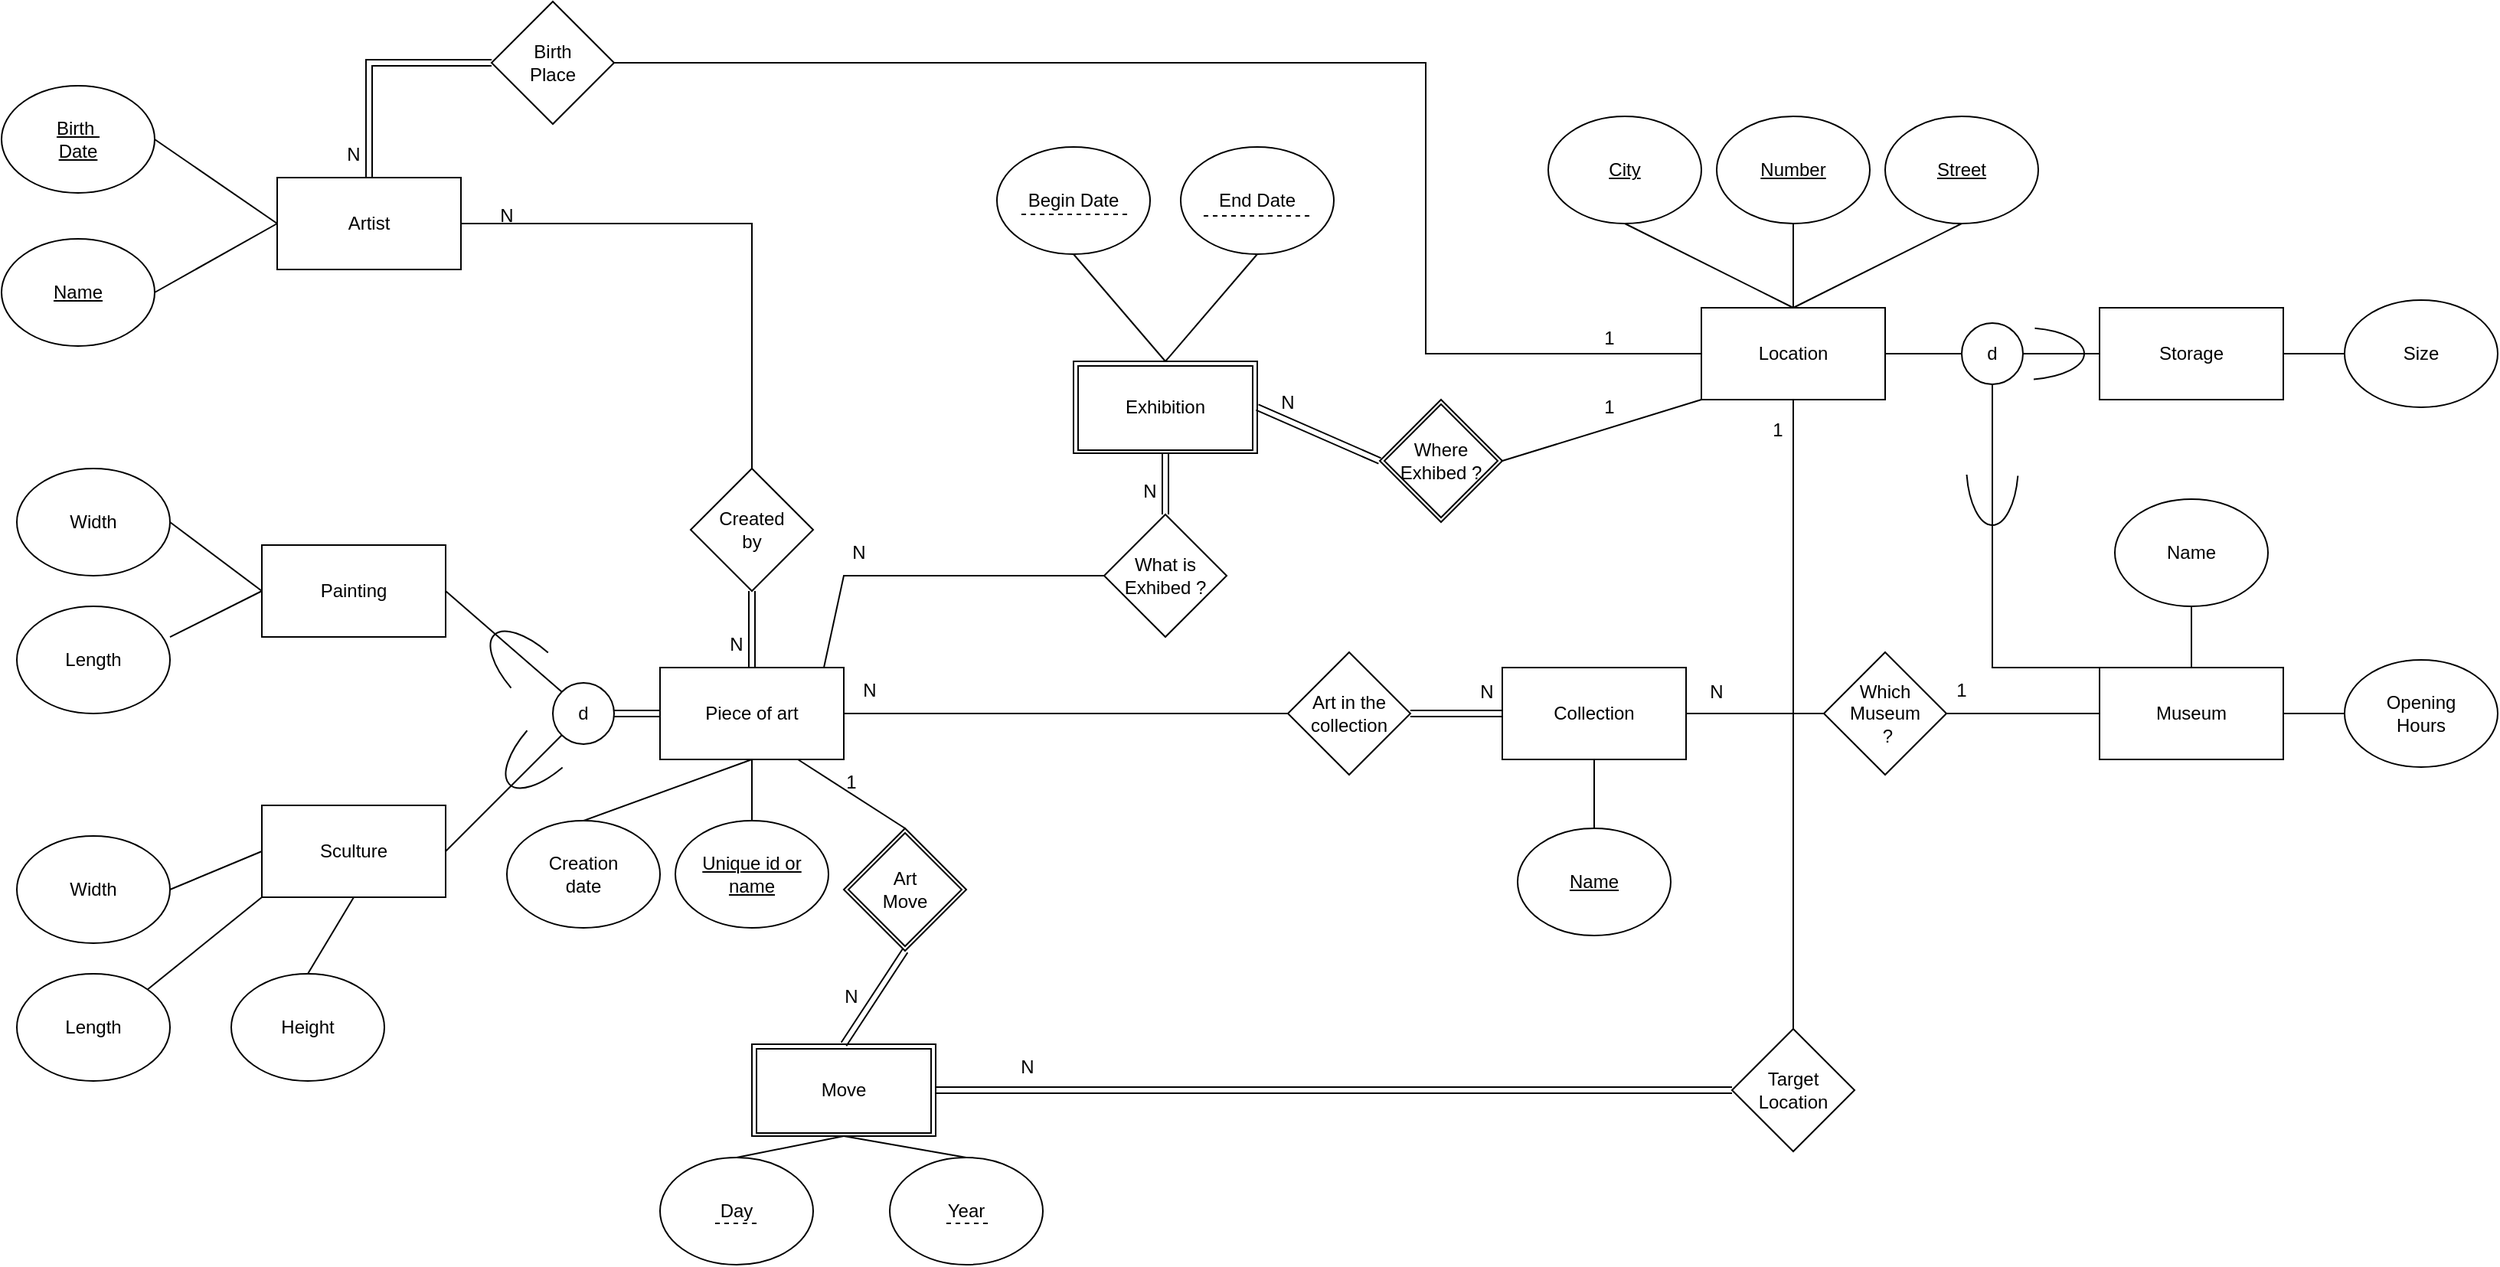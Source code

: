 <mxfile version="26.0.11">
  <diagram name="Page-1" id="yhR9xIfOLEBxY_iIEOaB">
    <mxGraphModel dx="1912" dy="1670" grid="1" gridSize="10" guides="1" tooltips="1" connect="1" arrows="1" fold="1" page="1" pageScale="1" pageWidth="850" pageHeight="1100" math="0" shadow="0">
      <root>
        <mxCell id="0" />
        <mxCell id="1" parent="0" />
        <mxCell id="Tj6w95I26i3mna5uBkC6-1" value="Artist" style="rounded=0;whiteSpace=wrap;html=1;" parent="1" vertex="1">
          <mxGeometry x="40" y="-50" width="120" height="60" as="geometry" />
        </mxCell>
        <mxCell id="Tj6w95I26i3mna5uBkC6-2" value="&lt;div&gt;Piece of art&lt;/div&gt;" style="rounded=0;whiteSpace=wrap;html=1;" parent="1" vertex="1">
          <mxGeometry x="290" y="270" width="120" height="60" as="geometry" />
        </mxCell>
        <mxCell id="Tj6w95I26i3mna5uBkC6-3" value="Museum" style="rounded=0;whiteSpace=wrap;html=1;" parent="1" vertex="1">
          <mxGeometry x="1230" y="270" width="120" height="60" as="geometry" />
        </mxCell>
        <mxCell id="Tj6w95I26i3mna5uBkC6-4" value="Location" style="rounded=0;whiteSpace=wrap;html=1;" parent="1" vertex="1">
          <mxGeometry x="970" y="35" width="120" height="60" as="geometry" />
        </mxCell>
        <mxCell id="Tj6w95I26i3mna5uBkC6-5" value="Move" style="rounded=0;whiteSpace=wrap;html=1;" parent="1" vertex="1">
          <mxGeometry x="350" y="516" width="120" height="60" as="geometry" />
        </mxCell>
        <mxCell id="Tj6w95I26i3mna5uBkC6-7" value="Storage" style="rounded=0;whiteSpace=wrap;html=1;" parent="1" vertex="1">
          <mxGeometry x="1230" y="35" width="120" height="60" as="geometry" />
        </mxCell>
        <mxCell id="Tj6w95I26i3mna5uBkC6-8" value="Exhibition" style="rounded=0;whiteSpace=wrap;html=1;" parent="1" vertex="1">
          <mxGeometry x="560" y="70" width="120" height="60" as="geometry" />
        </mxCell>
        <mxCell id="Tj6w95I26i3mna5uBkC6-9" value="Collection" style="rounded=0;whiteSpace=wrap;html=1;" parent="1" vertex="1">
          <mxGeometry x="840" y="270" width="120" height="60" as="geometry" />
        </mxCell>
        <mxCell id="Tj6w95I26i3mna5uBkC6-10" value="Painting" style="rounded=0;whiteSpace=wrap;html=1;" parent="1" vertex="1">
          <mxGeometry x="30" y="190" width="120" height="60" as="geometry" />
        </mxCell>
        <mxCell id="Tj6w95I26i3mna5uBkC6-11" value="Sculture" style="rounded=0;whiteSpace=wrap;html=1;" parent="1" vertex="1">
          <mxGeometry x="30" y="360" width="120" height="60" as="geometry" />
        </mxCell>
        <mxCell id="Tj6w95I26i3mna5uBkC6-12" value="&lt;div&gt;Birth&amp;nbsp;&lt;/div&gt;&lt;div&gt;Date&lt;/div&gt;" style="ellipse;whiteSpace=wrap;html=1;fontStyle=4" parent="1" vertex="1">
          <mxGeometry x="-140" y="-110" width="100" height="70" as="geometry" />
        </mxCell>
        <mxCell id="Tj6w95I26i3mna5uBkC6-13" value="&lt;div&gt;Birth&lt;/div&gt;&lt;div&gt;Place&lt;br&gt;&lt;/div&gt;" style="rhombus;whiteSpace=wrap;html=1;" parent="1" vertex="1">
          <mxGeometry x="180" y="-165" width="80" height="80" as="geometry" />
        </mxCell>
        <mxCell id="Tj6w95I26i3mna5uBkC6-14" value="Name" style="ellipse;whiteSpace=wrap;html=1;fontStyle=4" parent="1" vertex="1">
          <mxGeometry x="-140" y="-10" width="100" height="70" as="geometry" />
        </mxCell>
        <mxCell id="Tj6w95I26i3mna5uBkC6-15" value="City" style="ellipse;whiteSpace=wrap;html=1;fontStyle=4" parent="1" vertex="1">
          <mxGeometry x="870" y="-90" width="100" height="70" as="geometry" />
        </mxCell>
        <mxCell id="Tj6w95I26i3mna5uBkC6-16" value="Number" style="ellipse;whiteSpace=wrap;html=1;fontStyle=4" parent="1" vertex="1">
          <mxGeometry x="980" y="-90" width="100" height="70" as="geometry" />
        </mxCell>
        <mxCell id="Tj6w95I26i3mna5uBkC6-17" value="Street" style="ellipse;whiteSpace=wrap;html=1;fontStyle=4" parent="1" vertex="1">
          <mxGeometry x="1090" y="-90" width="100" height="70" as="geometry" />
        </mxCell>
        <mxCell id="Tj6w95I26i3mna5uBkC6-18" value="Width" style="ellipse;whiteSpace=wrap;html=1;" parent="1" vertex="1">
          <mxGeometry x="-130" y="140" width="100" height="70" as="geometry" />
        </mxCell>
        <mxCell id="Tj6w95I26i3mna5uBkC6-19" value="Length" style="ellipse;whiteSpace=wrap;html=1;" parent="1" vertex="1">
          <mxGeometry x="-130" y="230" width="100" height="70" as="geometry" />
        </mxCell>
        <mxCell id="Tj6w95I26i3mna5uBkC6-20" value="Width" style="ellipse;whiteSpace=wrap;html=1;" parent="1" vertex="1">
          <mxGeometry x="-130" y="380" width="100" height="70" as="geometry" />
        </mxCell>
        <mxCell id="Tj6w95I26i3mna5uBkC6-21" value="Length" style="ellipse;whiteSpace=wrap;html=1;" parent="1" vertex="1">
          <mxGeometry x="-130" y="470" width="100" height="70" as="geometry" />
        </mxCell>
        <mxCell id="Tj6w95I26i3mna5uBkC6-22" value="Height" style="ellipse;whiteSpace=wrap;html=1;" parent="1" vertex="1">
          <mxGeometry x="10" y="470" width="100" height="70" as="geometry" />
        </mxCell>
        <mxCell id="Tj6w95I26i3mna5uBkC6-23" value="" style="endArrow=none;html=1;rounded=0;exitX=0;exitY=0.5;exitDx=0;exitDy=0;entryX=1;entryY=0.5;entryDx=0;entryDy=0;" parent="1" source="Tj6w95I26i3mna5uBkC6-1" target="Tj6w95I26i3mna5uBkC6-12" edge="1">
          <mxGeometry width="50" height="50" relative="1" as="geometry">
            <mxPoint x="330" y="300" as="sourcePoint" />
            <mxPoint x="380" y="250" as="targetPoint" />
          </mxGeometry>
        </mxCell>
        <mxCell id="Tj6w95I26i3mna5uBkC6-24" value="" style="endArrow=none;html=1;rounded=0;entryX=1;entryY=0.5;entryDx=0;entryDy=0;" parent="1" target="Tj6w95I26i3mna5uBkC6-14" edge="1">
          <mxGeometry width="50" height="50" relative="1" as="geometry">
            <mxPoint x="40" y="-20" as="sourcePoint" />
            <mxPoint x="380" y="250" as="targetPoint" />
          </mxGeometry>
        </mxCell>
        <mxCell id="Tj6w95I26i3mna5uBkC6-25" value="" style="endArrow=none;html=1;rounded=0;entryX=0.5;entryY=0;entryDx=0;entryDy=0;exitX=0.5;exitY=1;exitDx=0;exitDy=0;" parent="1" source="Tj6w95I26i3mna5uBkC6-15" target="Tj6w95I26i3mna5uBkC6-4" edge="1">
          <mxGeometry width="50" height="50" relative="1" as="geometry">
            <mxPoint x="750" y="20" as="sourcePoint" />
            <mxPoint x="800" y="-30" as="targetPoint" />
          </mxGeometry>
        </mxCell>
        <mxCell id="Tj6w95I26i3mna5uBkC6-26" value="" style="endArrow=none;html=1;rounded=0;entryX=0.5;entryY=0;entryDx=0;entryDy=0;exitX=0.5;exitY=1;exitDx=0;exitDy=0;" parent="1" source="Tj6w95I26i3mna5uBkC6-16" target="Tj6w95I26i3mna5uBkC6-4" edge="1">
          <mxGeometry width="50" height="50" relative="1" as="geometry">
            <mxPoint x="930" y="-10" as="sourcePoint" />
            <mxPoint x="1040" y="40" as="targetPoint" />
          </mxGeometry>
        </mxCell>
        <mxCell id="Tj6w95I26i3mna5uBkC6-28" value="" style="endArrow=none;html=1;rounded=0;entryX=0.5;entryY=0;entryDx=0;entryDy=0;exitX=0.5;exitY=1;exitDx=0;exitDy=0;" parent="1" source="Tj6w95I26i3mna5uBkC6-17" target="Tj6w95I26i3mna5uBkC6-4" edge="1">
          <mxGeometry width="50" height="50" relative="1" as="geometry">
            <mxPoint x="1040" y="-10" as="sourcePoint" />
            <mxPoint x="1040" y="40" as="targetPoint" />
          </mxGeometry>
        </mxCell>
        <mxCell id="Tj6w95I26i3mna5uBkC6-29" value="" style="endArrow=none;html=1;rounded=0;exitX=1;exitY=0.5;exitDx=0;exitDy=0;entryX=0;entryY=0.5;entryDx=0;entryDy=0;" parent="1" source="Tj6w95I26i3mna5uBkC6-18" target="Tj6w95I26i3mna5uBkC6-10" edge="1">
          <mxGeometry width="50" height="50" relative="1" as="geometry">
            <mxPoint x="330" y="180" as="sourcePoint" />
            <mxPoint x="380" y="130" as="targetPoint" />
          </mxGeometry>
        </mxCell>
        <mxCell id="Tj6w95I26i3mna5uBkC6-30" value="" style="endArrow=none;html=1;rounded=0;exitX=1;exitY=0.286;exitDx=0;exitDy=0;entryX=0;entryY=0.5;entryDx=0;entryDy=0;exitPerimeter=0;" parent="1" source="Tj6w95I26i3mna5uBkC6-19" target="Tj6w95I26i3mna5uBkC6-10" edge="1">
          <mxGeometry width="50" height="50" relative="1" as="geometry">
            <mxPoint x="-20" y="185" as="sourcePoint" />
            <mxPoint x="40" y="240" as="targetPoint" />
          </mxGeometry>
        </mxCell>
        <mxCell id="Tj6w95I26i3mna5uBkC6-31" value="" style="endArrow=none;html=1;rounded=0;exitX=1;exitY=0.5;exitDx=0;exitDy=0;entryX=0;entryY=0.5;entryDx=0;entryDy=0;" parent="1" source="Tj6w95I26i3mna5uBkC6-20" target="Tj6w95I26i3mna5uBkC6-11" edge="1">
          <mxGeometry width="50" height="50" relative="1" as="geometry">
            <mxPoint x="330" y="390" as="sourcePoint" />
            <mxPoint x="380" y="340" as="targetPoint" />
          </mxGeometry>
        </mxCell>
        <mxCell id="Tj6w95I26i3mna5uBkC6-32" value="" style="endArrow=none;html=1;rounded=0;exitX=1;exitY=0;exitDx=0;exitDy=0;entryX=0;entryY=1;entryDx=0;entryDy=0;" parent="1" source="Tj6w95I26i3mna5uBkC6-21" target="Tj6w95I26i3mna5uBkC6-11" edge="1">
          <mxGeometry width="50" height="50" relative="1" as="geometry">
            <mxPoint x="330" y="390" as="sourcePoint" />
            <mxPoint x="380" y="340" as="targetPoint" />
          </mxGeometry>
        </mxCell>
        <mxCell id="Tj6w95I26i3mna5uBkC6-33" value="" style="endArrow=none;html=1;rounded=0;exitX=0.5;exitY=0;exitDx=0;exitDy=0;entryX=0.5;entryY=1;entryDx=0;entryDy=0;" parent="1" source="Tj6w95I26i3mna5uBkC6-22" target="Tj6w95I26i3mna5uBkC6-11" edge="1">
          <mxGeometry width="50" height="50" relative="1" as="geometry">
            <mxPoint x="330" y="390" as="sourcePoint" />
            <mxPoint x="380" y="340" as="targetPoint" />
          </mxGeometry>
        </mxCell>
        <mxCell id="Tj6w95I26i3mna5uBkC6-36" value="d" style="ellipse;whiteSpace=wrap;html=1;aspect=fixed;" parent="1" vertex="1">
          <mxGeometry x="220" y="280" width="40" height="40" as="geometry" />
        </mxCell>
        <mxCell id="Tj6w95I26i3mna5uBkC6-37" value="" style="endArrow=none;html=1;rounded=0;entryX=0;entryY=0.5;entryDx=0;entryDy=0;exitX=1;exitY=0.5;exitDx=0;exitDy=0;shape=link;" parent="1" source="Tj6w95I26i3mna5uBkC6-36" target="Tj6w95I26i3mna5uBkC6-2" edge="1">
          <mxGeometry width="50" height="50" relative="1" as="geometry">
            <mxPoint x="330" y="300" as="sourcePoint" />
            <mxPoint x="380" y="250" as="targetPoint" />
          </mxGeometry>
        </mxCell>
        <mxCell id="Tj6w95I26i3mna5uBkC6-38" value="" style="endArrow=none;html=1;rounded=0;exitX=1;exitY=0.5;exitDx=0;exitDy=0;entryX=0;entryY=1;entryDx=0;entryDy=0;" parent="1" source="Tj6w95I26i3mna5uBkC6-11" target="Tj6w95I26i3mna5uBkC6-36" edge="1">
          <mxGeometry width="50" height="50" relative="1" as="geometry">
            <mxPoint x="330" y="300" as="sourcePoint" />
            <mxPoint x="380" y="250" as="targetPoint" />
          </mxGeometry>
        </mxCell>
        <mxCell id="Tj6w95I26i3mna5uBkC6-39" value="" style="endArrow=none;html=1;rounded=0;entryX=1;entryY=0.5;entryDx=0;entryDy=0;exitX=0;exitY=0;exitDx=0;exitDy=0;" parent="1" source="Tj6w95I26i3mna5uBkC6-36" target="Tj6w95I26i3mna5uBkC6-10" edge="1">
          <mxGeometry width="50" height="50" relative="1" as="geometry">
            <mxPoint x="330" y="300" as="sourcePoint" />
            <mxPoint x="380" y="250" as="targetPoint" />
          </mxGeometry>
        </mxCell>
        <mxCell id="Tj6w95I26i3mna5uBkC6-41" value="" style="endArrow=none;html=1;rounded=0;exitX=0.5;exitY=0;exitDx=0;exitDy=0;entryX=0;entryY=0.5;entryDx=0;entryDy=0;shape=link;" parent="1" source="Tj6w95I26i3mna5uBkC6-1" target="Tj6w95I26i3mna5uBkC6-13" edge="1">
          <mxGeometry width="50" height="50" relative="1" as="geometry">
            <mxPoint x="330" y="210" as="sourcePoint" />
            <mxPoint x="380" y="160" as="targetPoint" />
            <Array as="points">
              <mxPoint x="100" y="-125" />
            </Array>
          </mxGeometry>
        </mxCell>
        <mxCell id="Tj6w95I26i3mna5uBkC6-44" value="&lt;div&gt;Art&lt;/div&gt;&lt;div&gt;Move&lt;br&gt;&lt;/div&gt;" style="rhombus;whiteSpace=wrap;html=1;" parent="1" vertex="1">
          <mxGeometry x="410" y="375" width="80" height="80" as="geometry" />
        </mxCell>
        <mxCell id="Tj6w95I26i3mna5uBkC6-45" value="" style="endArrow=none;html=1;rounded=0;entryX=0.75;entryY=1;entryDx=0;entryDy=0;exitX=0.5;exitY=0;exitDx=0;exitDy=0;" parent="1" source="Tj6w95I26i3mna5uBkC6-44" target="Tj6w95I26i3mna5uBkC6-2" edge="1">
          <mxGeometry width="50" height="50" relative="1" as="geometry">
            <mxPoint x="420" y="420" as="sourcePoint" />
            <mxPoint x="470" y="370" as="targetPoint" />
          </mxGeometry>
        </mxCell>
        <mxCell id="Tj6w95I26i3mna5uBkC6-46" value="" style="endArrow=none;html=1;rounded=0;exitX=0.5;exitY=0;exitDx=0;exitDy=0;entryX=0.5;entryY=1;entryDx=0;entryDy=0;shape=link;" parent="1" source="Tj6w95I26i3mna5uBkC6-5" target="Tj6w95I26i3mna5uBkC6-44" edge="1">
          <mxGeometry width="50" height="50" relative="1" as="geometry">
            <mxPoint x="420" y="420" as="sourcePoint" />
            <mxPoint x="470" y="370" as="targetPoint" />
          </mxGeometry>
        </mxCell>
        <mxCell id="Tj6w95I26i3mna5uBkC6-47" value="Target Location" style="rhombus;whiteSpace=wrap;html=1;" parent="1" vertex="1">
          <mxGeometry x="990" y="506" width="80" height="80" as="geometry" />
        </mxCell>
        <mxCell id="Tj6w95I26i3mna5uBkC6-48" value="" style="endArrow=none;html=1;rounded=0;exitX=1;exitY=0.5;exitDx=0;exitDy=0;entryX=0;entryY=0.5;entryDx=0;entryDy=0;shape=link;" parent="1" source="Tj6w95I26i3mna5uBkC6-5" target="Tj6w95I26i3mna5uBkC6-47" edge="1">
          <mxGeometry width="50" height="50" relative="1" as="geometry">
            <mxPoint x="450" y="390" as="sourcePoint" />
            <mxPoint x="500" y="340" as="targetPoint" />
          </mxGeometry>
        </mxCell>
        <mxCell id="Tj6w95I26i3mna5uBkC6-49" value="&lt;div&gt;Created&lt;/div&gt;&lt;div&gt;by&lt;br&gt;&lt;/div&gt;" style="rhombus;whiteSpace=wrap;html=1;" parent="1" vertex="1">
          <mxGeometry x="310" y="140" width="80" height="80" as="geometry" />
        </mxCell>
        <mxCell id="Tj6w95I26i3mna5uBkC6-50" value="" style="endArrow=none;html=1;rounded=0;entryX=1;entryY=0.5;entryDx=0;entryDy=0;" parent="1" target="Tj6w95I26i3mna5uBkC6-1" edge="1">
          <mxGeometry width="50" height="50" relative="1" as="geometry">
            <mxPoint x="350" y="140" as="sourcePoint" />
            <mxPoint x="400" y="90" as="targetPoint" />
            <Array as="points">
              <mxPoint x="350" y="-20" />
            </Array>
          </mxGeometry>
        </mxCell>
        <mxCell id="Tj6w95I26i3mna5uBkC6-51" value="" style="endArrow=none;html=1;rounded=0;entryX=0.5;entryY=1;entryDx=0;entryDy=0;exitX=0.5;exitY=0;exitDx=0;exitDy=0;shape=link;" parent="1" source="Tj6w95I26i3mna5uBkC6-2" target="Tj6w95I26i3mna5uBkC6-49" edge="1">
          <mxGeometry width="50" height="50" relative="1" as="geometry">
            <mxPoint x="450" y="360" as="sourcePoint" />
            <mxPoint x="500" y="310" as="targetPoint" />
          </mxGeometry>
        </mxCell>
        <mxCell id="Tj6w95I26i3mna5uBkC6-52" value="" style="endArrow=none;html=1;rounded=0;exitX=1;exitY=0.5;exitDx=0;exitDy=0;entryX=0;entryY=0.5;entryDx=0;entryDy=0;" parent="1" source="Tj6w95I26i3mna5uBkC6-13" target="Tj6w95I26i3mna5uBkC6-4" edge="1">
          <mxGeometry width="50" height="50" relative="1" as="geometry">
            <mxPoint x="430" y="300" as="sourcePoint" />
            <mxPoint x="480" y="250" as="targetPoint" />
            <Array as="points">
              <mxPoint x="790" y="-125" />
              <mxPoint x="790" y="65" />
            </Array>
          </mxGeometry>
        </mxCell>
        <mxCell id="Tj6w95I26i3mna5uBkC6-53" value="" style="endArrow=none;html=1;rounded=0;entryX=0.5;entryY=1;entryDx=0;entryDy=0;exitX=0.5;exitY=0;exitDx=0;exitDy=0;" parent="1" source="Tj6w95I26i3mna5uBkC6-47" target="Tj6w95I26i3mna5uBkC6-4" edge="1">
          <mxGeometry width="50" height="50" relative="1" as="geometry">
            <mxPoint x="595" y="420" as="sourcePoint" />
            <mxPoint x="645" y="370" as="targetPoint" />
          </mxGeometry>
        </mxCell>
        <mxCell id="Tj6w95I26i3mna5uBkC6-58" value="&lt;div&gt;Creation&lt;/div&gt;&lt;div&gt;date&lt;br&gt;&lt;/div&gt;" style="ellipse;whiteSpace=wrap;html=1;" parent="1" vertex="1">
          <mxGeometry x="190" y="370" width="100" height="70" as="geometry" />
        </mxCell>
        <mxCell id="Tj6w95I26i3mna5uBkC6-59" value="" style="endArrow=none;html=1;rounded=0;exitX=0.5;exitY=0;exitDx=0;exitDy=0;entryX=0.5;entryY=1;entryDx=0;entryDy=0;" parent="1" source="Tj6w95I26i3mna5uBkC6-58" target="Tj6w95I26i3mna5uBkC6-2" edge="1">
          <mxGeometry width="50" height="50" relative="1" as="geometry">
            <mxPoint x="70" y="480" as="sourcePoint" />
            <mxPoint x="100" y="430" as="targetPoint" />
          </mxGeometry>
        </mxCell>
        <mxCell id="Tj6w95I26i3mna5uBkC6-62" value="Day" style="ellipse;whiteSpace=wrap;html=1;" parent="1" vertex="1">
          <mxGeometry x="290" y="590" width="100" height="70" as="geometry" />
        </mxCell>
        <mxCell id="Tj6w95I26i3mna5uBkC6-63" value="Year" style="ellipse;whiteSpace=wrap;html=1;" parent="1" vertex="1">
          <mxGeometry x="440" y="590" width="100" height="70" as="geometry" />
        </mxCell>
        <mxCell id="Tj6w95I26i3mna5uBkC6-64" value="" style="endArrow=none;html=1;rounded=0;entryX=0.5;entryY=0;entryDx=0;entryDy=0;exitX=0.5;exitY=1;exitDx=0;exitDy=0;" parent="1" source="Tj6w95I26i3mna5uBkC6-5" target="Tj6w95I26i3mna5uBkC6-63" edge="1">
          <mxGeometry width="50" height="50" relative="1" as="geometry">
            <mxPoint x="480" y="330" as="sourcePoint" />
            <mxPoint x="530" y="280" as="targetPoint" />
          </mxGeometry>
        </mxCell>
        <mxCell id="Tj6w95I26i3mna5uBkC6-65" value="" style="endArrow=none;html=1;rounded=0;entryX=0.5;entryY=0;entryDx=0;entryDy=0;exitX=0.5;exitY=1;exitDx=0;exitDy=0;" parent="1" source="Tj6w95I26i3mna5uBkC6-5" target="Tj6w95I26i3mna5uBkC6-62" edge="1">
          <mxGeometry width="50" height="50" relative="1" as="geometry">
            <mxPoint x="660" y="370" as="sourcePoint" />
            <mxPoint x="690" y="335" as="targetPoint" />
          </mxGeometry>
        </mxCell>
        <mxCell id="Tj6w95I26i3mna5uBkC6-66" value="d" style="ellipse;whiteSpace=wrap;html=1;aspect=fixed;" parent="1" vertex="1">
          <mxGeometry x="1140" y="45" width="40" height="40" as="geometry" />
        </mxCell>
        <mxCell id="Tj6w95I26i3mna5uBkC6-67" value="Size" style="ellipse;whiteSpace=wrap;html=1;" parent="1" vertex="1">
          <mxGeometry x="1390" y="30" width="100" height="70" as="geometry" />
        </mxCell>
        <mxCell id="Tj6w95I26i3mna5uBkC6-69" value="&lt;div&gt;Opening&lt;/div&gt;&lt;div&gt;Hours&lt;br&gt;&lt;/div&gt;" style="ellipse;whiteSpace=wrap;html=1;" parent="1" vertex="1">
          <mxGeometry x="1390" y="265" width="100" height="70" as="geometry" />
        </mxCell>
        <mxCell id="Tj6w95I26i3mna5uBkC6-71" value="" style="endArrow=none;html=1;rounded=0;entryX=0;entryY=0.5;entryDx=0;entryDy=0;exitX=1;exitY=0.5;exitDx=0;exitDy=0;" parent="1" source="Tj6w95I26i3mna5uBkC6-4" target="Tj6w95I26i3mna5uBkC6-66" edge="1">
          <mxGeometry width="50" height="50" relative="1" as="geometry">
            <mxPoint x="960" y="300" as="sourcePoint" />
            <mxPoint x="1010" y="250" as="targetPoint" />
          </mxGeometry>
        </mxCell>
        <mxCell id="Tj6w95I26i3mna5uBkC6-72" value="" style="endArrow=none;html=1;rounded=0;entryX=0;entryY=0.5;entryDx=0;entryDy=0;exitX=1;exitY=0.5;exitDx=0;exitDy=0;" parent="1" source="Tj6w95I26i3mna5uBkC6-66" target="Tj6w95I26i3mna5uBkC6-7" edge="1">
          <mxGeometry width="50" height="50" relative="1" as="geometry">
            <mxPoint x="1100" y="75" as="sourcePoint" />
            <mxPoint x="1150" y="75" as="targetPoint" />
          </mxGeometry>
        </mxCell>
        <mxCell id="Tj6w95I26i3mna5uBkC6-73" value="" style="endArrow=none;html=1;rounded=0;entryX=0;entryY=0;entryDx=0;entryDy=0;exitX=0.5;exitY=1;exitDx=0;exitDy=0;" parent="1" source="Tj6w95I26i3mna5uBkC6-66" target="Tj6w95I26i3mna5uBkC6-3" edge="1">
          <mxGeometry width="50" height="50" relative="1" as="geometry">
            <mxPoint x="1190" y="75" as="sourcePoint" />
            <mxPoint x="1250" y="70" as="targetPoint" />
            <Array as="points">
              <mxPoint x="1160" y="270" />
            </Array>
          </mxGeometry>
        </mxCell>
        <mxCell id="Tj6w95I26i3mna5uBkC6-74" value="" style="endArrow=none;html=1;rounded=0;entryX=0;entryY=0.5;entryDx=0;entryDy=0;exitX=1;exitY=0.5;exitDx=0;exitDy=0;" parent="1" source="Tj6w95I26i3mna5uBkC6-7" target="Tj6w95I26i3mna5uBkC6-67" edge="1">
          <mxGeometry width="50" height="50" relative="1" as="geometry">
            <mxPoint x="960" y="300" as="sourcePoint" />
            <mxPoint x="1010" y="250" as="targetPoint" />
          </mxGeometry>
        </mxCell>
        <mxCell id="Tj6w95I26i3mna5uBkC6-75" value="" style="endArrow=none;html=1;rounded=0;entryX=0;entryY=0.5;entryDx=0;entryDy=0;exitX=1;exitY=0.5;exitDx=0;exitDy=0;" parent="1" source="Tj6w95I26i3mna5uBkC6-3" target="Tj6w95I26i3mna5uBkC6-69" edge="1">
          <mxGeometry width="50" height="50" relative="1" as="geometry">
            <mxPoint x="1360" y="75" as="sourcePoint" />
            <mxPoint x="1400" y="70" as="targetPoint" />
          </mxGeometry>
        </mxCell>
        <mxCell id="Tj6w95I26i3mna5uBkC6-77" value="Art in the collection" style="rhombus;whiteSpace=wrap;html=1;" parent="1" vertex="1">
          <mxGeometry x="700" y="260" width="80" height="80" as="geometry" />
        </mxCell>
        <mxCell id="Tj6w95I26i3mna5uBkC6-78" value="" style="endArrow=none;html=1;rounded=0;exitX=0;exitY=0.5;exitDx=0;exitDy=0;entryX=1;entryY=0.5;entryDx=0;entryDy=0;shape=link;" parent="1" source="Tj6w95I26i3mna5uBkC6-9" target="Tj6w95I26i3mna5uBkC6-77" edge="1">
          <mxGeometry width="50" height="50" relative="1" as="geometry">
            <mxPoint x="710" y="360" as="sourcePoint" />
            <mxPoint x="760" y="310" as="targetPoint" />
          </mxGeometry>
        </mxCell>
        <mxCell id="Tj6w95I26i3mna5uBkC6-79" value="" style="endArrow=none;html=1;rounded=0;exitX=1;exitY=0.5;exitDx=0;exitDy=0;entryX=0;entryY=0.5;entryDx=0;entryDy=0;" parent="1" source="Tj6w95I26i3mna5uBkC6-2" target="Tj6w95I26i3mna5uBkC6-77" edge="1">
          <mxGeometry width="50" height="50" relative="1" as="geometry">
            <mxPoint x="710" y="360" as="sourcePoint" />
            <mxPoint x="760" y="310" as="targetPoint" />
          </mxGeometry>
        </mxCell>
        <mxCell id="Tj6w95I26i3mna5uBkC6-80" value="&lt;div&gt;Which&lt;/div&gt;&lt;div&gt;Museum&lt;br&gt;&lt;/div&gt;&amp;nbsp;?" style="rhombus;whiteSpace=wrap;html=1;" parent="1" vertex="1">
          <mxGeometry x="1050" y="260" width="80" height="80" as="geometry" />
        </mxCell>
        <mxCell id="Tj6w95I26i3mna5uBkC6-81" value="" style="endArrow=none;html=1;rounded=0;exitX=1;exitY=0.5;exitDx=0;exitDy=0;entryX=0;entryY=0.5;entryDx=0;entryDy=0;" parent="1" source="Tj6w95I26i3mna5uBkC6-9" target="Tj6w95I26i3mna5uBkC6-80" edge="1">
          <mxGeometry width="50" height="50" relative="1" as="geometry">
            <mxPoint x="950" y="360" as="sourcePoint" />
            <mxPoint x="1000" y="310" as="targetPoint" />
          </mxGeometry>
        </mxCell>
        <mxCell id="Tj6w95I26i3mna5uBkC6-82" value="" style="endArrow=none;html=1;rounded=0;exitX=1;exitY=0.5;exitDx=0;exitDy=0;entryX=0;entryY=0.5;entryDx=0;entryDy=0;" parent="1" source="Tj6w95I26i3mna5uBkC6-80" target="Tj6w95I26i3mna5uBkC6-3" edge="1">
          <mxGeometry width="50" height="50" relative="1" as="geometry">
            <mxPoint x="970" y="310" as="sourcePoint" />
            <mxPoint x="1060" y="310" as="targetPoint" />
          </mxGeometry>
        </mxCell>
        <mxCell id="Tj6w95I26i3mna5uBkC6-83" value="Begin Date" style="ellipse;whiteSpace=wrap;html=1;" parent="1" vertex="1">
          <mxGeometry x="510" y="-70" width="100" height="70" as="geometry" />
        </mxCell>
        <mxCell id="Tj6w95I26i3mna5uBkC6-84" value="End Date" style="ellipse;whiteSpace=wrap;html=1;" parent="1" vertex="1">
          <mxGeometry x="630" y="-70" width="100" height="70" as="geometry" />
        </mxCell>
        <mxCell id="Tj6w95I26i3mna5uBkC6-85" value="" style="endArrow=none;html=1;rounded=0;entryX=0.5;entryY=0;entryDx=0;entryDy=0;exitX=0.5;exitY=1;exitDx=0;exitDy=0;" parent="1" source="Tj6w95I26i3mna5uBkC6-83" target="Tj6w95I26i3mna5uBkC6-8" edge="1">
          <mxGeometry width="50" height="50" relative="1" as="geometry">
            <mxPoint x="340" y="45" as="sourcePoint" />
            <mxPoint x="620" y="60" as="targetPoint" />
          </mxGeometry>
        </mxCell>
        <mxCell id="Tj6w95I26i3mna5uBkC6-86" value="" style="endArrow=none;html=1;rounded=0;entryX=0.5;entryY=0;entryDx=0;entryDy=0;exitX=0.5;exitY=1;exitDx=0;exitDy=0;" parent="1" source="Tj6w95I26i3mna5uBkC6-84" target="Tj6w95I26i3mna5uBkC6-8" edge="1">
          <mxGeometry width="50" height="50" relative="1" as="geometry">
            <mxPoint x="520" y="15" as="sourcePoint" />
            <mxPoint x="620" y="60" as="targetPoint" />
          </mxGeometry>
        </mxCell>
        <mxCell id="Tj6w95I26i3mna5uBkC6-87" value="&lt;div&gt;What is &lt;br&gt;&lt;/div&gt;&lt;div&gt;Exhibed ?&lt;br&gt;&lt;/div&gt;" style="rhombus;whiteSpace=wrap;html=1;" parent="1" vertex="1">
          <mxGeometry x="580" y="170" width="80" height="80" as="geometry" />
        </mxCell>
        <mxCell id="Tj6w95I26i3mna5uBkC6-88" value="" style="endArrow=none;html=1;rounded=0;exitX=0.5;exitY=0;exitDx=0;exitDy=0;entryX=0.5;entryY=1;entryDx=0;entryDy=0;shape=link;" parent="1" source="Tj6w95I26i3mna5uBkC6-87" target="Tj6w95I26i3mna5uBkC6-8" edge="1">
          <mxGeometry width="50" height="50" relative="1" as="geometry">
            <mxPoint x="700" y="240" as="sourcePoint" />
            <mxPoint x="750" y="190" as="targetPoint" />
          </mxGeometry>
        </mxCell>
        <mxCell id="Tj6w95I26i3mna5uBkC6-89" value="" style="endArrow=none;html=1;rounded=0;entryX=0;entryY=0.5;entryDx=0;entryDy=0;" parent="1" target="Tj6w95I26i3mna5uBkC6-87" edge="1">
          <mxGeometry width="50" height="50" relative="1" as="geometry">
            <mxPoint x="397" y="270" as="sourcePoint" />
            <mxPoint x="750" y="190" as="targetPoint" />
            <Array as="points">
              <mxPoint x="410" y="210" />
            </Array>
          </mxGeometry>
        </mxCell>
        <mxCell id="Tj6w95I26i3mna5uBkC6-90" value="&lt;div&gt;Where&lt;/div&gt;&lt;div&gt;Exhibed ?&lt;br&gt;&lt;/div&gt;" style="rhombus;whiteSpace=wrap;html=1;" parent="1" vertex="1">
          <mxGeometry x="760" y="95" width="80" height="80" as="geometry" />
        </mxCell>
        <mxCell id="Tj6w95I26i3mna5uBkC6-91" value="" style="endArrow=none;html=1;rounded=0;entryX=0;entryY=0.5;entryDx=0;entryDy=0;exitX=1;exitY=0.5;exitDx=0;exitDy=0;shape=link;" parent="1" source="Tj6w95I26i3mna5uBkC6-8" target="Tj6w95I26i3mna5uBkC6-90" edge="1">
          <mxGeometry width="50" height="50" relative="1" as="geometry">
            <mxPoint x="700" y="240" as="sourcePoint" />
            <mxPoint x="750" y="190" as="targetPoint" />
          </mxGeometry>
        </mxCell>
        <mxCell id="Tj6w95I26i3mna5uBkC6-92" value="" style="endArrow=none;html=1;rounded=0;entryX=0;entryY=1;entryDx=0;entryDy=0;exitX=1;exitY=0.5;exitDx=0;exitDy=0;" parent="1" source="Tj6w95I26i3mna5uBkC6-90" target="Tj6w95I26i3mna5uBkC6-4" edge="1">
          <mxGeometry width="50" height="50" relative="1" as="geometry">
            <mxPoint x="700" y="240" as="sourcePoint" />
            <mxPoint x="750" y="190" as="targetPoint" />
          </mxGeometry>
        </mxCell>
        <mxCell id="ZYfTpIAFIq4yNF2vOchf-1" value="" style="verticalLabelPosition=bottom;verticalAlign=top;html=1;shape=mxgraph.basic.arc;startAngle=0.531;endAngle=0.972;rotation=-90;" parent="1" vertex="1">
          <mxGeometry x="1120" y="120" width="80" height="34" as="geometry" />
        </mxCell>
        <mxCell id="ZYfTpIAFIq4yNF2vOchf-3" value="" style="verticalLabelPosition=bottom;verticalAlign=top;html=1;shape=mxgraph.basic.arc;startAngle=0.531;endAngle=0.972;rotation=-180;" parent="1" vertex="1">
          <mxGeometry x="1140" y="48" width="80" height="34" as="geometry" />
        </mxCell>
        <mxCell id="ZYfTpIAFIq4yNF2vOchf-4" value="" style="verticalLabelPosition=bottom;verticalAlign=top;html=1;shape=mxgraph.basic.arc;startAngle=0.531;endAngle=0.972;rotation=45;" parent="1" vertex="1">
          <mxGeometry x="170" y="260" width="80" height="34" as="geometry" />
        </mxCell>
        <mxCell id="ZYfTpIAFIq4yNF2vOchf-5" value="" style="verticalLabelPosition=bottom;verticalAlign=top;html=1;shape=mxgraph.basic.arc;startAngle=0.531;endAngle=0.972;rotation=-45;" parent="1" vertex="1">
          <mxGeometry x="180" y="301" width="80" height="34" as="geometry" />
        </mxCell>
        <mxCell id="ZYfTpIAFIq4yNF2vOchf-7" value="" style="rounded=0;whiteSpace=wrap;html=1;fillColor=none;" parent="1" vertex="1">
          <mxGeometry x="353" y="519" width="114" height="55" as="geometry" />
        </mxCell>
        <mxCell id="ZYfTpIAFIq4yNF2vOchf-8" value="" style="endArrow=none;dashed=1;html=1;rounded=0;" parent="1" edge="1">
          <mxGeometry width="50" height="50" relative="1" as="geometry">
            <mxPoint x="326" y="633" as="sourcePoint" />
            <mxPoint x="356" y="633" as="targetPoint" />
          </mxGeometry>
        </mxCell>
        <mxCell id="ZYfTpIAFIq4yNF2vOchf-9" value="" style="endArrow=none;dashed=1;html=1;rounded=0;" parent="1" edge="1">
          <mxGeometry width="50" height="50" relative="1" as="geometry">
            <mxPoint x="477" y="633" as="sourcePoint" />
            <mxPoint x="507" y="633" as="targetPoint" />
          </mxGeometry>
        </mxCell>
        <mxCell id="ZYfTpIAFIq4yNF2vOchf-10" value="&lt;div&gt;&lt;br&gt;&lt;/div&gt;" style="rhombus;whiteSpace=wrap;html=1;fillColor=none;" parent="1" vertex="1">
          <mxGeometry x="413" y="378" width="74" height="74" as="geometry" />
        </mxCell>
        <mxCell id="ZYfTpIAFIq4yNF2vOchf-11" value="N" style="text;html=1;align=center;verticalAlign=middle;whiteSpace=wrap;rounded=0;" parent="1" vertex="1">
          <mxGeometry x="160" y="-40" width="60" height="30" as="geometry" />
        </mxCell>
        <mxCell id="ZYfTpIAFIq4yNF2vOchf-12" value="N" style="text;html=1;align=center;verticalAlign=middle;whiteSpace=wrap;rounded=0;" parent="1" vertex="1">
          <mxGeometry x="310" y="240" width="60" height="30" as="geometry" />
        </mxCell>
        <mxCell id="ZYfTpIAFIq4yNF2vOchf-13" value="N" style="text;html=1;align=center;verticalAlign=middle;whiteSpace=wrap;rounded=0;" parent="1" vertex="1">
          <mxGeometry x="80" y="-80" width="20" height="30" as="geometry" />
        </mxCell>
        <mxCell id="ZYfTpIAFIq4yNF2vOchf-14" value="1" style="text;html=1;align=center;verticalAlign=middle;whiteSpace=wrap;rounded=0;" parent="1" vertex="1">
          <mxGeometry x="900" y="40" width="20" height="30" as="geometry" />
        </mxCell>
        <mxCell id="ZYfTpIAFIq4yNF2vOchf-15" value="N" style="text;html=1;align=center;verticalAlign=middle;whiteSpace=wrap;rounded=0;" parent="1" vertex="1">
          <mxGeometry x="417" y="270" width="20" height="30" as="geometry" />
        </mxCell>
        <mxCell id="ZYfTpIAFIq4yNF2vOchf-16" value="N" style="text;html=1;align=center;verticalAlign=middle;whiteSpace=wrap;rounded=0;" parent="1" vertex="1">
          <mxGeometry x="820" y="271" width="20" height="30" as="geometry" />
        </mxCell>
        <mxCell id="ZYfTpIAFIq4yNF2vOchf-17" value="N" style="text;html=1;align=center;verticalAlign=middle;whiteSpace=wrap;rounded=0;" parent="1" vertex="1">
          <mxGeometry x="970" y="271" width="20" height="30" as="geometry" />
        </mxCell>
        <mxCell id="ZYfTpIAFIq4yNF2vOchf-18" value="1" style="text;html=1;align=center;verticalAlign=middle;whiteSpace=wrap;rounded=0;" parent="1" vertex="1">
          <mxGeometry x="1130" y="270" width="20" height="30" as="geometry" />
        </mxCell>
        <mxCell id="ZYfTpIAFIq4yNF2vOchf-19" value="N" style="text;html=1;align=center;verticalAlign=middle;whiteSpace=wrap;rounded=0;" parent="1" vertex="1">
          <mxGeometry x="410" y="180" width="20" height="30" as="geometry" />
        </mxCell>
        <mxCell id="ZYfTpIAFIq4yNF2vOchf-20" value="N" style="text;html=1;align=center;verticalAlign=middle;whiteSpace=wrap;rounded=0;" parent="1" vertex="1">
          <mxGeometry x="600" y="140" width="20" height="30" as="geometry" />
        </mxCell>
        <mxCell id="ZYfTpIAFIq4yNF2vOchf-21" value="N" style="text;html=1;align=center;verticalAlign=middle;whiteSpace=wrap;rounded=0;" parent="1" vertex="1">
          <mxGeometry x="690" y="82" width="20" height="30" as="geometry" />
        </mxCell>
        <mxCell id="ZYfTpIAFIq4yNF2vOchf-22" value="1" style="text;html=1;align=center;verticalAlign=middle;whiteSpace=wrap;rounded=0;" parent="1" vertex="1">
          <mxGeometry x="900" y="85" width="20" height="30" as="geometry" />
        </mxCell>
        <mxCell id="ZYfTpIAFIq4yNF2vOchf-23" value="N" style="text;html=1;align=center;verticalAlign=middle;whiteSpace=wrap;rounded=0;" parent="1" vertex="1">
          <mxGeometry x="405" y="470" width="20" height="30" as="geometry" />
        </mxCell>
        <mxCell id="ZYfTpIAFIq4yNF2vOchf-24" value="1" style="text;html=1;align=center;verticalAlign=middle;whiteSpace=wrap;rounded=0;" parent="1" vertex="1">
          <mxGeometry x="405" y="330" width="20" height="30" as="geometry" />
        </mxCell>
        <mxCell id="ZYfTpIAFIq4yNF2vOchf-25" value="N" style="text;html=1;align=center;verticalAlign=middle;whiteSpace=wrap;rounded=0;" parent="1" vertex="1">
          <mxGeometry x="520" y="516" width="20" height="30" as="geometry" />
        </mxCell>
        <mxCell id="ZYfTpIAFIq4yNF2vOchf-26" value="1" style="text;html=1;align=center;verticalAlign=middle;whiteSpace=wrap;rounded=0;" parent="1" vertex="1">
          <mxGeometry x="1010" y="100" width="20" height="30" as="geometry" />
        </mxCell>
        <mxCell id="ZYfTpIAFIq4yNF2vOchf-28" value="Unique id or name" style="ellipse;whiteSpace=wrap;html=1;fontStyle=4" parent="1" vertex="1">
          <mxGeometry x="300" y="370" width="100" height="70" as="geometry" />
        </mxCell>
        <mxCell id="ZYfTpIAFIq4yNF2vOchf-29" value="" style="endArrow=none;html=1;rounded=0;exitX=0.5;exitY=0;exitDx=0;exitDy=0;entryX=0.5;entryY=1;entryDx=0;entryDy=0;" parent="1" source="ZYfTpIAFIq4yNF2vOchf-28" target="Tj6w95I26i3mna5uBkC6-2" edge="1">
          <mxGeometry width="50" height="50" relative="1" as="geometry">
            <mxPoint x="670" y="260" as="sourcePoint" />
            <mxPoint x="720" y="210" as="targetPoint" />
          </mxGeometry>
        </mxCell>
        <mxCell id="RSB8ScG36VpYd2xSCZHh-2" value="&lt;div&gt;&lt;br&gt;&lt;/div&gt;" style="rhombus;whiteSpace=wrap;html=1;fillColor=none;" vertex="1" parent="1">
          <mxGeometry x="763" y="98" width="74" height="74" as="geometry" />
        </mxCell>
        <mxCell id="RSB8ScG36VpYd2xSCZHh-3" value="" style="rounded=0;whiteSpace=wrap;html=1;fillColor=none;" vertex="1" parent="1">
          <mxGeometry x="563" y="73" width="114" height="55" as="geometry" />
        </mxCell>
        <mxCell id="RSB8ScG36VpYd2xSCZHh-4" value="" style="endArrow=none;dashed=1;html=1;rounded=0;" edge="1" parent="1">
          <mxGeometry width="50" height="50" relative="1" as="geometry">
            <mxPoint x="526" y="-26" as="sourcePoint" />
            <mxPoint x="596" y="-26" as="targetPoint" />
          </mxGeometry>
        </mxCell>
        <mxCell id="RSB8ScG36VpYd2xSCZHh-5" value="" style="endArrow=none;dashed=1;html=1;rounded=0;" edge="1" parent="1">
          <mxGeometry width="50" height="50" relative="1" as="geometry">
            <mxPoint x="645" y="-25" as="sourcePoint" />
            <mxPoint x="715" y="-25" as="targetPoint" />
          </mxGeometry>
        </mxCell>
        <mxCell id="RSB8ScG36VpYd2xSCZHh-6" value="Name" style="ellipse;whiteSpace=wrap;html=1;fontStyle=4" vertex="1" parent="1">
          <mxGeometry x="850" y="375" width="100" height="70" as="geometry" />
        </mxCell>
        <mxCell id="RSB8ScG36VpYd2xSCZHh-9" value="" style="endArrow=none;html=1;rounded=0;entryX=0.5;entryY=1;entryDx=0;entryDy=0;exitX=0.5;exitY=0;exitDx=0;exitDy=0;" edge="1" parent="1" source="RSB8ScG36VpYd2xSCZHh-6" target="Tj6w95I26i3mna5uBkC6-9">
          <mxGeometry width="50" height="50" relative="1" as="geometry">
            <mxPoint x="870" y="270" as="sourcePoint" />
            <mxPoint x="920" y="220" as="targetPoint" />
          </mxGeometry>
        </mxCell>
        <mxCell id="RSB8ScG36VpYd2xSCZHh-10" value="Name" style="ellipse;whiteSpace=wrap;html=1;" vertex="1" parent="1">
          <mxGeometry x="1240" y="160" width="100" height="70" as="geometry" />
        </mxCell>
        <mxCell id="RSB8ScG36VpYd2xSCZHh-11" value="" style="endArrow=none;html=1;rounded=0;entryX=0.5;entryY=1;entryDx=0;entryDy=0;exitX=0.5;exitY=0;exitDx=0;exitDy=0;" edge="1" parent="1" source="Tj6w95I26i3mna5uBkC6-3" target="RSB8ScG36VpYd2xSCZHh-10">
          <mxGeometry width="50" height="50" relative="1" as="geometry">
            <mxPoint x="910" y="385" as="sourcePoint" />
            <mxPoint x="910" y="340" as="targetPoint" />
          </mxGeometry>
        </mxCell>
      </root>
    </mxGraphModel>
  </diagram>
</mxfile>
